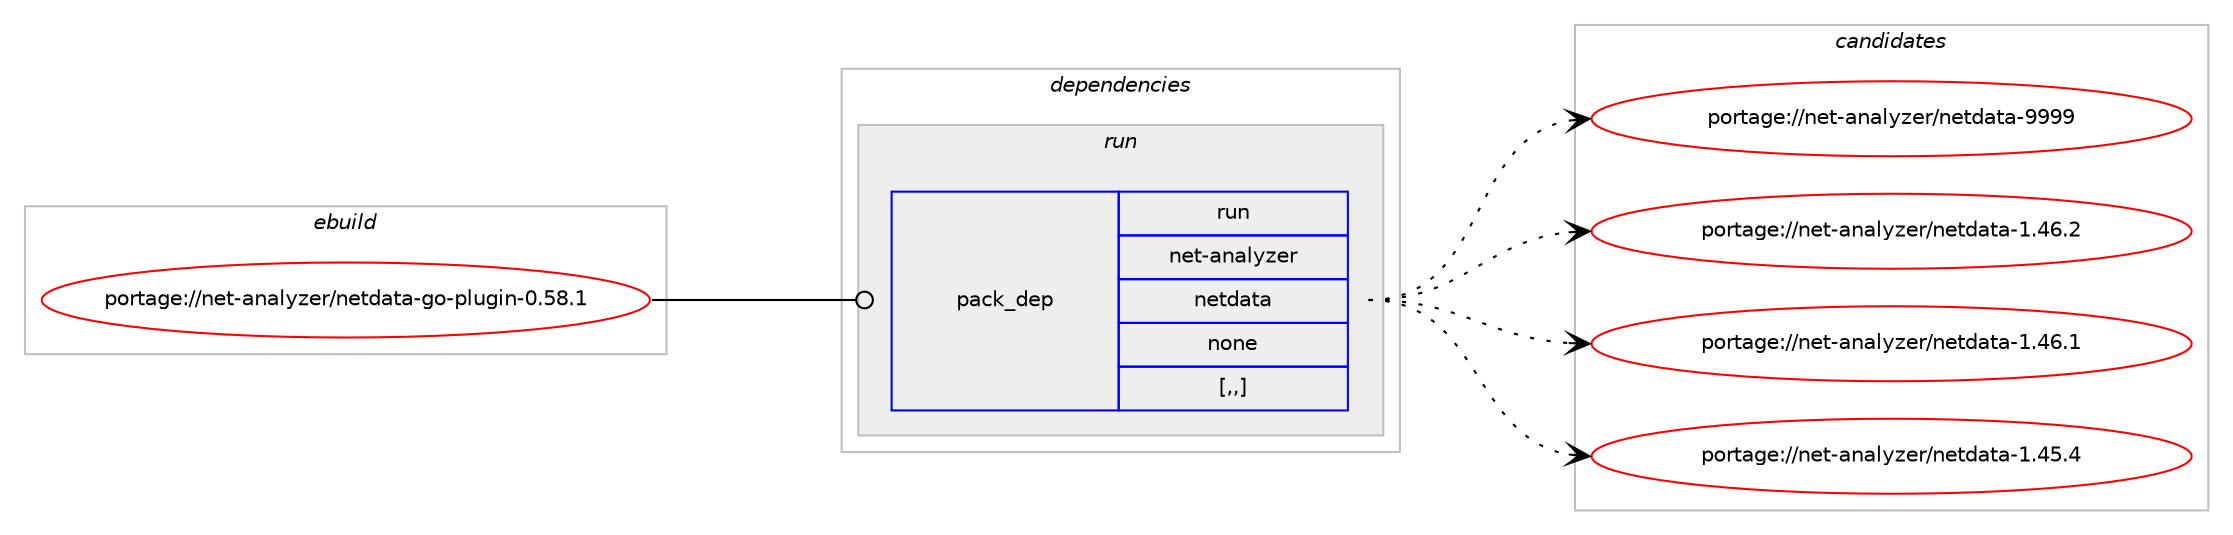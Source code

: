 digraph prolog {

# *************
# Graph options
# *************

newrank=true;
concentrate=true;
compound=true;
graph [rankdir=LR,fontname=Helvetica,fontsize=10,ranksep=1.5];#, ranksep=2.5, nodesep=0.2];
edge  [arrowhead=vee];
node  [fontname=Helvetica,fontsize=10];

# **********
# The ebuild
# **********

subgraph cluster_leftcol {
color=gray;
label=<<i>ebuild</i>>;
id [label="portage://net-analyzer/netdata-go-plugin-0.58.1", color=red, width=4, href="../net-analyzer/netdata-go-plugin-0.58.1.svg"];
}

# ****************
# The dependencies
# ****************

subgraph cluster_midcol {
color=gray;
label=<<i>dependencies</i>>;
subgraph cluster_compile {
fillcolor="#eeeeee";
style=filled;
label=<<i>compile</i>>;
}
subgraph cluster_compileandrun {
fillcolor="#eeeeee";
style=filled;
label=<<i>compile and run</i>>;
}
subgraph cluster_run {
fillcolor="#eeeeee";
style=filled;
label=<<i>run</i>>;
subgraph pack249046 {
dependency339137 [label=<<TABLE BORDER="0" CELLBORDER="1" CELLSPACING="0" CELLPADDING="4" WIDTH="220"><TR><TD ROWSPAN="6" CELLPADDING="30">pack_dep</TD></TR><TR><TD WIDTH="110">run</TD></TR><TR><TD>net-analyzer</TD></TR><TR><TD>netdata</TD></TR><TR><TD>none</TD></TR><TR><TD>[,,]</TD></TR></TABLE>>, shape=none, color=blue];
}
id:e -> dependency339137:w [weight=20,style="solid",arrowhead="odot"];
}
}

# **************
# The candidates
# **************

subgraph cluster_choices {
rank=same;
color=gray;
label=<<i>candidates</i>>;

subgraph choice249046 {
color=black;
nodesep=1;
choice1101011164597110971081211221011144711010111610097116974557575757 [label="portage://net-analyzer/netdata-9999", color=red, width=4,href="../net-analyzer/netdata-9999.svg"];
choice11010111645971109710812112210111447110101116100971169745494652544650 [label="portage://net-analyzer/netdata-1.46.2", color=red, width=4,href="../net-analyzer/netdata-1.46.2.svg"];
choice11010111645971109710812112210111447110101116100971169745494652544649 [label="portage://net-analyzer/netdata-1.46.1", color=red, width=4,href="../net-analyzer/netdata-1.46.1.svg"];
choice11010111645971109710812112210111447110101116100971169745494652534652 [label="portage://net-analyzer/netdata-1.45.4", color=red, width=4,href="../net-analyzer/netdata-1.45.4.svg"];
dependency339137:e -> choice1101011164597110971081211221011144711010111610097116974557575757:w [style=dotted,weight="100"];
dependency339137:e -> choice11010111645971109710812112210111447110101116100971169745494652544650:w [style=dotted,weight="100"];
dependency339137:e -> choice11010111645971109710812112210111447110101116100971169745494652544649:w [style=dotted,weight="100"];
dependency339137:e -> choice11010111645971109710812112210111447110101116100971169745494652534652:w [style=dotted,weight="100"];
}
}

}
